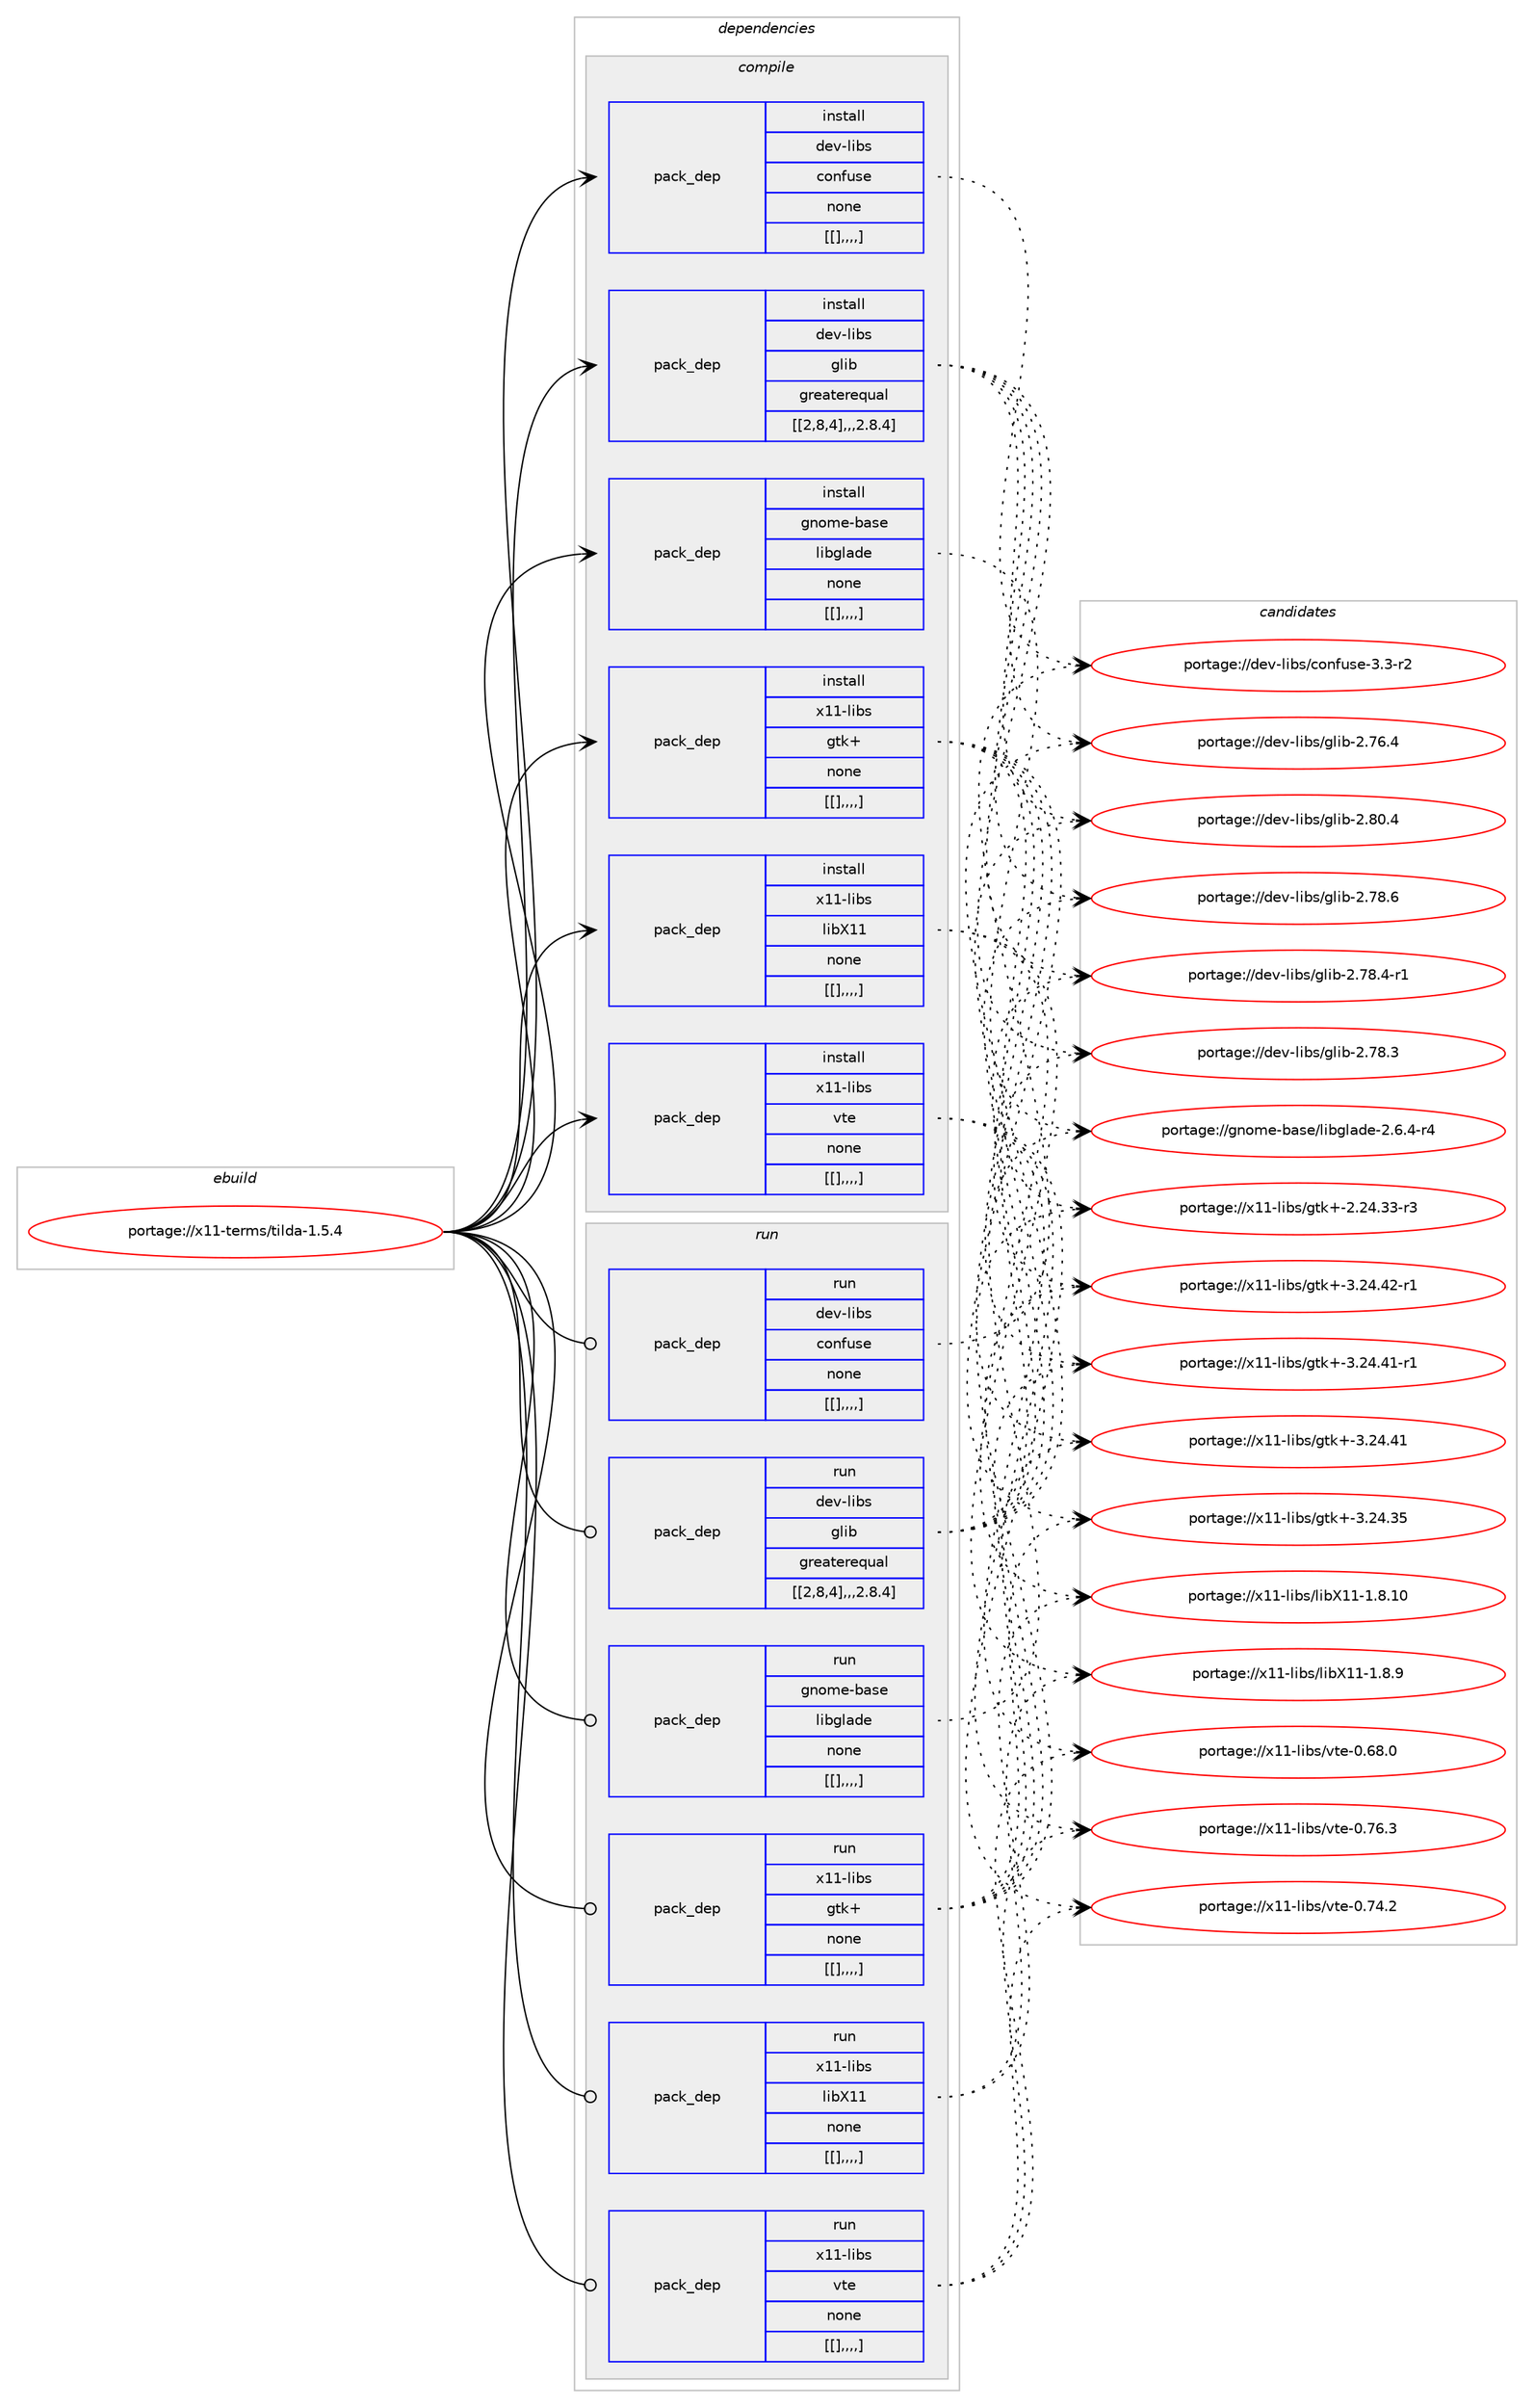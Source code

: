 digraph prolog {

# *************
# Graph options
# *************

newrank=true;
concentrate=true;
compound=true;
graph [rankdir=LR,fontname=Helvetica,fontsize=10,ranksep=1.5];#, ranksep=2.5, nodesep=0.2];
edge  [arrowhead=vee];
node  [fontname=Helvetica,fontsize=10];

# **********
# The ebuild
# **********

subgraph cluster_leftcol {
color=gray;
label=<<i>ebuild</i>>;
id [label="portage://x11-terms/tilda-1.5.4", color=red, width=4, href="../x11-terms/tilda-1.5.4.svg"];
}

# ****************
# The dependencies
# ****************

subgraph cluster_midcol {
color=gray;
label=<<i>dependencies</i>>;
subgraph cluster_compile {
fillcolor="#eeeeee";
style=filled;
label=<<i>compile</i>>;
subgraph pack354618 {
dependency486319 [label=<<TABLE BORDER="0" CELLBORDER="1" CELLSPACING="0" CELLPADDING="4" WIDTH="220"><TR><TD ROWSPAN="6" CELLPADDING="30">pack_dep</TD></TR><TR><TD WIDTH="110">install</TD></TR><TR><TD>dev-libs</TD></TR><TR><TD>confuse</TD></TR><TR><TD>none</TD></TR><TR><TD>[[],,,,]</TD></TR></TABLE>>, shape=none, color=blue];
}
id:e -> dependency486319:w [weight=20,style="solid",arrowhead="vee"];
subgraph pack354619 {
dependency486320 [label=<<TABLE BORDER="0" CELLBORDER="1" CELLSPACING="0" CELLPADDING="4" WIDTH="220"><TR><TD ROWSPAN="6" CELLPADDING="30">pack_dep</TD></TR><TR><TD WIDTH="110">install</TD></TR><TR><TD>dev-libs</TD></TR><TR><TD>glib</TD></TR><TR><TD>greaterequal</TD></TR><TR><TD>[[2,8,4],,,2.8.4]</TD></TR></TABLE>>, shape=none, color=blue];
}
id:e -> dependency486320:w [weight=20,style="solid",arrowhead="vee"];
subgraph pack354620 {
dependency486321 [label=<<TABLE BORDER="0" CELLBORDER="1" CELLSPACING="0" CELLPADDING="4" WIDTH="220"><TR><TD ROWSPAN="6" CELLPADDING="30">pack_dep</TD></TR><TR><TD WIDTH="110">install</TD></TR><TR><TD>gnome-base</TD></TR><TR><TD>libglade</TD></TR><TR><TD>none</TD></TR><TR><TD>[[],,,,]</TD></TR></TABLE>>, shape=none, color=blue];
}
id:e -> dependency486321:w [weight=20,style="solid",arrowhead="vee"];
subgraph pack354621 {
dependency486322 [label=<<TABLE BORDER="0" CELLBORDER="1" CELLSPACING="0" CELLPADDING="4" WIDTH="220"><TR><TD ROWSPAN="6" CELLPADDING="30">pack_dep</TD></TR><TR><TD WIDTH="110">install</TD></TR><TR><TD>x11-libs</TD></TR><TR><TD>gtk+</TD></TR><TR><TD>none</TD></TR><TR><TD>[[],,,,]</TD></TR></TABLE>>, shape=none, color=blue];
}
id:e -> dependency486322:w [weight=20,style="solid",arrowhead="vee"];
subgraph pack354622 {
dependency486323 [label=<<TABLE BORDER="0" CELLBORDER="1" CELLSPACING="0" CELLPADDING="4" WIDTH="220"><TR><TD ROWSPAN="6" CELLPADDING="30">pack_dep</TD></TR><TR><TD WIDTH="110">install</TD></TR><TR><TD>x11-libs</TD></TR><TR><TD>libX11</TD></TR><TR><TD>none</TD></TR><TR><TD>[[],,,,]</TD></TR></TABLE>>, shape=none, color=blue];
}
id:e -> dependency486323:w [weight=20,style="solid",arrowhead="vee"];
subgraph pack354623 {
dependency486324 [label=<<TABLE BORDER="0" CELLBORDER="1" CELLSPACING="0" CELLPADDING="4" WIDTH="220"><TR><TD ROWSPAN="6" CELLPADDING="30">pack_dep</TD></TR><TR><TD WIDTH="110">install</TD></TR><TR><TD>x11-libs</TD></TR><TR><TD>vte</TD></TR><TR><TD>none</TD></TR><TR><TD>[[],,,,]</TD></TR></TABLE>>, shape=none, color=blue];
}
id:e -> dependency486324:w [weight=20,style="solid",arrowhead="vee"];
}
subgraph cluster_compileandrun {
fillcolor="#eeeeee";
style=filled;
label=<<i>compile and run</i>>;
}
subgraph cluster_run {
fillcolor="#eeeeee";
style=filled;
label=<<i>run</i>>;
subgraph pack354624 {
dependency486325 [label=<<TABLE BORDER="0" CELLBORDER="1" CELLSPACING="0" CELLPADDING="4" WIDTH="220"><TR><TD ROWSPAN="6" CELLPADDING="30">pack_dep</TD></TR><TR><TD WIDTH="110">run</TD></TR><TR><TD>dev-libs</TD></TR><TR><TD>confuse</TD></TR><TR><TD>none</TD></TR><TR><TD>[[],,,,]</TD></TR></TABLE>>, shape=none, color=blue];
}
id:e -> dependency486325:w [weight=20,style="solid",arrowhead="odot"];
subgraph pack354625 {
dependency486326 [label=<<TABLE BORDER="0" CELLBORDER="1" CELLSPACING="0" CELLPADDING="4" WIDTH="220"><TR><TD ROWSPAN="6" CELLPADDING="30">pack_dep</TD></TR><TR><TD WIDTH="110">run</TD></TR><TR><TD>dev-libs</TD></TR><TR><TD>glib</TD></TR><TR><TD>greaterequal</TD></TR><TR><TD>[[2,8,4],,,2.8.4]</TD></TR></TABLE>>, shape=none, color=blue];
}
id:e -> dependency486326:w [weight=20,style="solid",arrowhead="odot"];
subgraph pack354626 {
dependency486327 [label=<<TABLE BORDER="0" CELLBORDER="1" CELLSPACING="0" CELLPADDING="4" WIDTH="220"><TR><TD ROWSPAN="6" CELLPADDING="30">pack_dep</TD></TR><TR><TD WIDTH="110">run</TD></TR><TR><TD>gnome-base</TD></TR><TR><TD>libglade</TD></TR><TR><TD>none</TD></TR><TR><TD>[[],,,,]</TD></TR></TABLE>>, shape=none, color=blue];
}
id:e -> dependency486327:w [weight=20,style="solid",arrowhead="odot"];
subgraph pack354627 {
dependency486328 [label=<<TABLE BORDER="0" CELLBORDER="1" CELLSPACING="0" CELLPADDING="4" WIDTH="220"><TR><TD ROWSPAN="6" CELLPADDING="30">pack_dep</TD></TR><TR><TD WIDTH="110">run</TD></TR><TR><TD>x11-libs</TD></TR><TR><TD>gtk+</TD></TR><TR><TD>none</TD></TR><TR><TD>[[],,,,]</TD></TR></TABLE>>, shape=none, color=blue];
}
id:e -> dependency486328:w [weight=20,style="solid",arrowhead="odot"];
subgraph pack354628 {
dependency486329 [label=<<TABLE BORDER="0" CELLBORDER="1" CELLSPACING="0" CELLPADDING="4" WIDTH="220"><TR><TD ROWSPAN="6" CELLPADDING="30">pack_dep</TD></TR><TR><TD WIDTH="110">run</TD></TR><TR><TD>x11-libs</TD></TR><TR><TD>libX11</TD></TR><TR><TD>none</TD></TR><TR><TD>[[],,,,]</TD></TR></TABLE>>, shape=none, color=blue];
}
id:e -> dependency486329:w [weight=20,style="solid",arrowhead="odot"];
subgraph pack354629 {
dependency486330 [label=<<TABLE BORDER="0" CELLBORDER="1" CELLSPACING="0" CELLPADDING="4" WIDTH="220"><TR><TD ROWSPAN="6" CELLPADDING="30">pack_dep</TD></TR><TR><TD WIDTH="110">run</TD></TR><TR><TD>x11-libs</TD></TR><TR><TD>vte</TD></TR><TR><TD>none</TD></TR><TR><TD>[[],,,,]</TD></TR></TABLE>>, shape=none, color=blue];
}
id:e -> dependency486330:w [weight=20,style="solid",arrowhead="odot"];
}
}

# **************
# The candidates
# **************

subgraph cluster_choices {
rank=same;
color=gray;
label=<<i>candidates</i>>;

subgraph choice354618 {
color=black;
nodesep=1;
choice10010111845108105981154799111110102117115101455146514511450 [label="portage://dev-libs/confuse-3.3-r2", color=red, width=4,href="../dev-libs/confuse-3.3-r2.svg"];
dependency486319:e -> choice10010111845108105981154799111110102117115101455146514511450:w [style=dotted,weight="100"];
}
subgraph choice354619 {
color=black;
nodesep=1;
choice1001011184510810598115471031081059845504656484652 [label="portage://dev-libs/glib-2.80.4", color=red, width=4,href="../dev-libs/glib-2.80.4.svg"];
choice1001011184510810598115471031081059845504655564654 [label="portage://dev-libs/glib-2.78.6", color=red, width=4,href="../dev-libs/glib-2.78.6.svg"];
choice10010111845108105981154710310810598455046555646524511449 [label="portage://dev-libs/glib-2.78.4-r1", color=red, width=4,href="../dev-libs/glib-2.78.4-r1.svg"];
choice1001011184510810598115471031081059845504655564651 [label="portage://dev-libs/glib-2.78.3", color=red, width=4,href="../dev-libs/glib-2.78.3.svg"];
choice1001011184510810598115471031081059845504655544652 [label="portage://dev-libs/glib-2.76.4", color=red, width=4,href="../dev-libs/glib-2.76.4.svg"];
dependency486320:e -> choice1001011184510810598115471031081059845504656484652:w [style=dotted,weight="100"];
dependency486320:e -> choice1001011184510810598115471031081059845504655564654:w [style=dotted,weight="100"];
dependency486320:e -> choice10010111845108105981154710310810598455046555646524511449:w [style=dotted,weight="100"];
dependency486320:e -> choice1001011184510810598115471031081059845504655564651:w [style=dotted,weight="100"];
dependency486320:e -> choice1001011184510810598115471031081059845504655544652:w [style=dotted,weight="100"];
}
subgraph choice354620 {
color=black;
nodesep=1;
choice1031101111091014598971151014710810598103108971001014550465446524511452 [label="portage://gnome-base/libglade-2.6.4-r4", color=red, width=4,href="../gnome-base/libglade-2.6.4-r4.svg"];
dependency486321:e -> choice1031101111091014598971151014710810598103108971001014550465446524511452:w [style=dotted,weight="100"];
}
subgraph choice354621 {
color=black;
nodesep=1;
choice12049494510810598115471031161074345514650524652504511449 [label="portage://x11-libs/gtk+-3.24.42-r1", color=red, width=4,href="../x11-libs/gtk+-3.24.42-r1.svg"];
choice12049494510810598115471031161074345514650524652494511449 [label="portage://x11-libs/gtk+-3.24.41-r1", color=red, width=4,href="../x11-libs/gtk+-3.24.41-r1.svg"];
choice1204949451081059811547103116107434551465052465249 [label="portage://x11-libs/gtk+-3.24.41", color=red, width=4,href="../x11-libs/gtk+-3.24.41.svg"];
choice1204949451081059811547103116107434551465052465153 [label="portage://x11-libs/gtk+-3.24.35", color=red, width=4,href="../x11-libs/gtk+-3.24.35.svg"];
choice12049494510810598115471031161074345504650524651514511451 [label="portage://x11-libs/gtk+-2.24.33-r3", color=red, width=4,href="../x11-libs/gtk+-2.24.33-r3.svg"];
dependency486322:e -> choice12049494510810598115471031161074345514650524652504511449:w [style=dotted,weight="100"];
dependency486322:e -> choice12049494510810598115471031161074345514650524652494511449:w [style=dotted,weight="100"];
dependency486322:e -> choice1204949451081059811547103116107434551465052465249:w [style=dotted,weight="100"];
dependency486322:e -> choice1204949451081059811547103116107434551465052465153:w [style=dotted,weight="100"];
dependency486322:e -> choice12049494510810598115471031161074345504650524651514511451:w [style=dotted,weight="100"];
}
subgraph choice354622 {
color=black;
nodesep=1;
choice12049494510810598115471081059888494945494656464948 [label="portage://x11-libs/libX11-1.8.10", color=red, width=4,href="../x11-libs/libX11-1.8.10.svg"];
choice120494945108105981154710810598884949454946564657 [label="portage://x11-libs/libX11-1.8.9", color=red, width=4,href="../x11-libs/libX11-1.8.9.svg"];
dependency486323:e -> choice12049494510810598115471081059888494945494656464948:w [style=dotted,weight="100"];
dependency486323:e -> choice120494945108105981154710810598884949454946564657:w [style=dotted,weight="100"];
}
subgraph choice354623 {
color=black;
nodesep=1;
choice120494945108105981154711811610145484655544651 [label="portage://x11-libs/vte-0.76.3", color=red, width=4,href="../x11-libs/vte-0.76.3.svg"];
choice120494945108105981154711811610145484655524650 [label="portage://x11-libs/vte-0.74.2", color=red, width=4,href="../x11-libs/vte-0.74.2.svg"];
choice120494945108105981154711811610145484654564648 [label="portage://x11-libs/vte-0.68.0", color=red, width=4,href="../x11-libs/vte-0.68.0.svg"];
dependency486324:e -> choice120494945108105981154711811610145484655544651:w [style=dotted,weight="100"];
dependency486324:e -> choice120494945108105981154711811610145484655524650:w [style=dotted,weight="100"];
dependency486324:e -> choice120494945108105981154711811610145484654564648:w [style=dotted,weight="100"];
}
subgraph choice354624 {
color=black;
nodesep=1;
choice10010111845108105981154799111110102117115101455146514511450 [label="portage://dev-libs/confuse-3.3-r2", color=red, width=4,href="../dev-libs/confuse-3.3-r2.svg"];
dependency486325:e -> choice10010111845108105981154799111110102117115101455146514511450:w [style=dotted,weight="100"];
}
subgraph choice354625 {
color=black;
nodesep=1;
choice1001011184510810598115471031081059845504656484652 [label="portage://dev-libs/glib-2.80.4", color=red, width=4,href="../dev-libs/glib-2.80.4.svg"];
choice1001011184510810598115471031081059845504655564654 [label="portage://dev-libs/glib-2.78.6", color=red, width=4,href="../dev-libs/glib-2.78.6.svg"];
choice10010111845108105981154710310810598455046555646524511449 [label="portage://dev-libs/glib-2.78.4-r1", color=red, width=4,href="../dev-libs/glib-2.78.4-r1.svg"];
choice1001011184510810598115471031081059845504655564651 [label="portage://dev-libs/glib-2.78.3", color=red, width=4,href="../dev-libs/glib-2.78.3.svg"];
choice1001011184510810598115471031081059845504655544652 [label="portage://dev-libs/glib-2.76.4", color=red, width=4,href="../dev-libs/glib-2.76.4.svg"];
dependency486326:e -> choice1001011184510810598115471031081059845504656484652:w [style=dotted,weight="100"];
dependency486326:e -> choice1001011184510810598115471031081059845504655564654:w [style=dotted,weight="100"];
dependency486326:e -> choice10010111845108105981154710310810598455046555646524511449:w [style=dotted,weight="100"];
dependency486326:e -> choice1001011184510810598115471031081059845504655564651:w [style=dotted,weight="100"];
dependency486326:e -> choice1001011184510810598115471031081059845504655544652:w [style=dotted,weight="100"];
}
subgraph choice354626 {
color=black;
nodesep=1;
choice1031101111091014598971151014710810598103108971001014550465446524511452 [label="portage://gnome-base/libglade-2.6.4-r4", color=red, width=4,href="../gnome-base/libglade-2.6.4-r4.svg"];
dependency486327:e -> choice1031101111091014598971151014710810598103108971001014550465446524511452:w [style=dotted,weight="100"];
}
subgraph choice354627 {
color=black;
nodesep=1;
choice12049494510810598115471031161074345514650524652504511449 [label="portage://x11-libs/gtk+-3.24.42-r1", color=red, width=4,href="../x11-libs/gtk+-3.24.42-r1.svg"];
choice12049494510810598115471031161074345514650524652494511449 [label="portage://x11-libs/gtk+-3.24.41-r1", color=red, width=4,href="../x11-libs/gtk+-3.24.41-r1.svg"];
choice1204949451081059811547103116107434551465052465249 [label="portage://x11-libs/gtk+-3.24.41", color=red, width=4,href="../x11-libs/gtk+-3.24.41.svg"];
choice1204949451081059811547103116107434551465052465153 [label="portage://x11-libs/gtk+-3.24.35", color=red, width=4,href="../x11-libs/gtk+-3.24.35.svg"];
choice12049494510810598115471031161074345504650524651514511451 [label="portage://x11-libs/gtk+-2.24.33-r3", color=red, width=4,href="../x11-libs/gtk+-2.24.33-r3.svg"];
dependency486328:e -> choice12049494510810598115471031161074345514650524652504511449:w [style=dotted,weight="100"];
dependency486328:e -> choice12049494510810598115471031161074345514650524652494511449:w [style=dotted,weight="100"];
dependency486328:e -> choice1204949451081059811547103116107434551465052465249:w [style=dotted,weight="100"];
dependency486328:e -> choice1204949451081059811547103116107434551465052465153:w [style=dotted,weight="100"];
dependency486328:e -> choice12049494510810598115471031161074345504650524651514511451:w [style=dotted,weight="100"];
}
subgraph choice354628 {
color=black;
nodesep=1;
choice12049494510810598115471081059888494945494656464948 [label="portage://x11-libs/libX11-1.8.10", color=red, width=4,href="../x11-libs/libX11-1.8.10.svg"];
choice120494945108105981154710810598884949454946564657 [label="portage://x11-libs/libX11-1.8.9", color=red, width=4,href="../x11-libs/libX11-1.8.9.svg"];
dependency486329:e -> choice12049494510810598115471081059888494945494656464948:w [style=dotted,weight="100"];
dependency486329:e -> choice120494945108105981154710810598884949454946564657:w [style=dotted,weight="100"];
}
subgraph choice354629 {
color=black;
nodesep=1;
choice120494945108105981154711811610145484655544651 [label="portage://x11-libs/vte-0.76.3", color=red, width=4,href="../x11-libs/vte-0.76.3.svg"];
choice120494945108105981154711811610145484655524650 [label="portage://x11-libs/vte-0.74.2", color=red, width=4,href="../x11-libs/vte-0.74.2.svg"];
choice120494945108105981154711811610145484654564648 [label="portage://x11-libs/vte-0.68.0", color=red, width=4,href="../x11-libs/vte-0.68.0.svg"];
dependency486330:e -> choice120494945108105981154711811610145484655544651:w [style=dotted,weight="100"];
dependency486330:e -> choice120494945108105981154711811610145484655524650:w [style=dotted,weight="100"];
dependency486330:e -> choice120494945108105981154711811610145484654564648:w [style=dotted,weight="100"];
}
}

}
